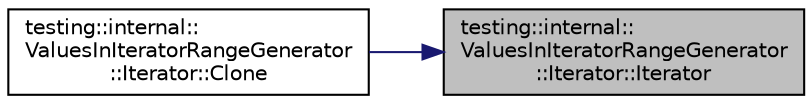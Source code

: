 digraph "testing::internal::ValuesInIteratorRangeGenerator::Iterator::Iterator"
{
 // LATEX_PDF_SIZE
  bgcolor="transparent";
  edge [fontname="Helvetica",fontsize="10",labelfontname="Helvetica",labelfontsize="10"];
  node [fontname="Helvetica",fontsize="10",shape=record];
  rankdir="RL";
  Node1 [label="testing::internal::\lValuesInIteratorRangeGenerator\l::Iterator::Iterator",height=0.2,width=0.4,color="black", fillcolor="grey75", style="filled", fontcolor="black",tooltip=" "];
  Node1 -> Node2 [dir="back",color="midnightblue",fontsize="10",style="solid",fontname="Helvetica"];
  Node2 [label="testing::internal::\lValuesInIteratorRangeGenerator\l::Iterator::Clone",height=0.2,width=0.4,color="black",URL="$classtesting_1_1internal_1_1ValuesInIteratorRangeGenerator_1_1Iterator.html#a2c5ccf4da12cfb089829438d679ae35e",tooltip=" "];
}
